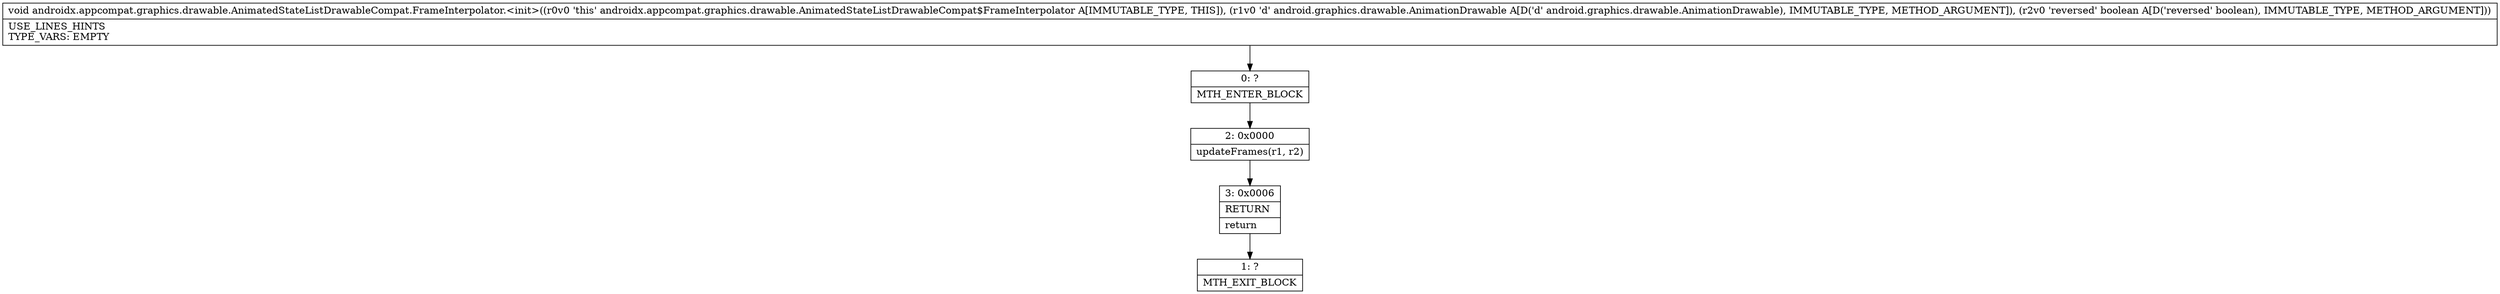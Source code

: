 digraph "CFG forandroidx.appcompat.graphics.drawable.AnimatedStateListDrawableCompat.FrameInterpolator.\<init\>(Landroid\/graphics\/drawable\/AnimationDrawable;Z)V" {
Node_0 [shape=record,label="{0\:\ ?|MTH_ENTER_BLOCK\l}"];
Node_2 [shape=record,label="{2\:\ 0x0000|updateFrames(r1, r2)\l}"];
Node_3 [shape=record,label="{3\:\ 0x0006|RETURN\l|return\l}"];
Node_1 [shape=record,label="{1\:\ ?|MTH_EXIT_BLOCK\l}"];
MethodNode[shape=record,label="{void androidx.appcompat.graphics.drawable.AnimatedStateListDrawableCompat.FrameInterpolator.\<init\>((r0v0 'this' androidx.appcompat.graphics.drawable.AnimatedStateListDrawableCompat$FrameInterpolator A[IMMUTABLE_TYPE, THIS]), (r1v0 'd' android.graphics.drawable.AnimationDrawable A[D('d' android.graphics.drawable.AnimationDrawable), IMMUTABLE_TYPE, METHOD_ARGUMENT]), (r2v0 'reversed' boolean A[D('reversed' boolean), IMMUTABLE_TYPE, METHOD_ARGUMENT]))  | USE_LINES_HINTS\lTYPE_VARS: EMPTY\l}"];
MethodNode -> Node_0;Node_0 -> Node_2;
Node_2 -> Node_3;
Node_3 -> Node_1;
}

